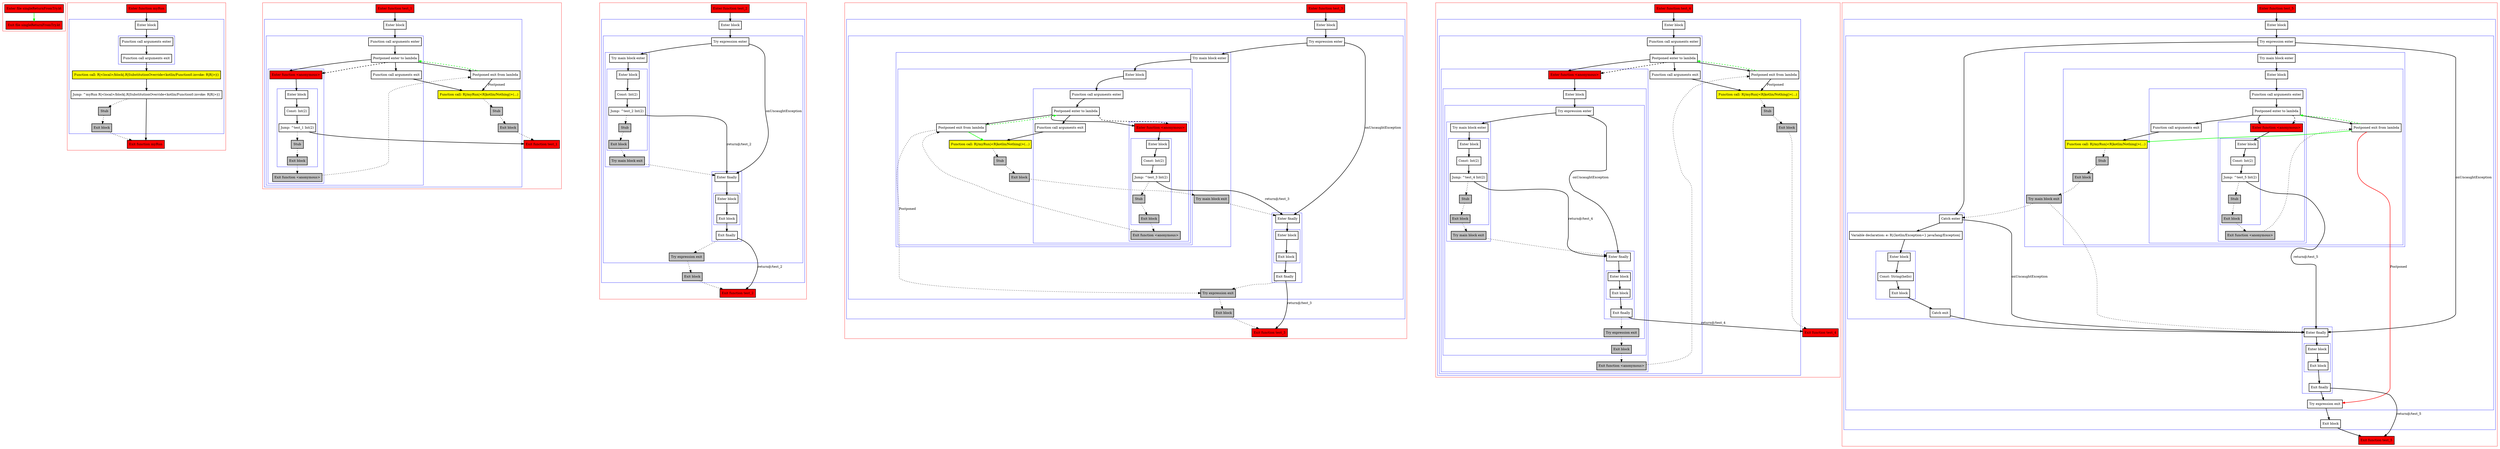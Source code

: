 digraph singleReturnFromTry_kt {
    graph [nodesep=3]
    node [shape=box penwidth=2]
    edge [penwidth=2]

    subgraph cluster_0 {
        color=red
        0 [label="Enter file singleReturnFromTry.kt" style="filled" fillcolor=red];
        1 [label="Exit file singleReturnFromTry.kt" style="filled" fillcolor=red];
    }
    0 -> {1} [color=green];

    subgraph cluster_1 {
        color=red
        2 [label="Enter function myRun" style="filled" fillcolor=red];
        subgraph cluster_2 {
            color=blue
            3 [label="Enter block"];
            subgraph cluster_3 {
                color=blue
                4 [label="Function call arguments enter"];
                5 [label="Function call arguments exit"];
            }
            6 [label="Function call: R|<local>/block|.R|SubstitutionOverride<kotlin/Function0.invoke: R|R|>|()" style="filled" fillcolor=yellow];
            7 [label="Jump: ^myRun R|<local>/block|.R|SubstitutionOverride<kotlin/Function0.invoke: R|R|>|()"];
            8 [label="Stub" style="filled" fillcolor=gray];
            9 [label="Exit block" style="filled" fillcolor=gray];
        }
        10 [label="Exit function myRun" style="filled" fillcolor=red];
    }
    2 -> {3};
    3 -> {4};
    4 -> {5};
    5 -> {6};
    6 -> {7};
    7 -> {10};
    7 -> {8} [style=dotted];
    8 -> {9} [style=dotted];
    9 -> {10} [style=dotted];

    subgraph cluster_4 {
        color=red
        11 [label="Enter function test_1" style="filled" fillcolor=red];
        subgraph cluster_5 {
            color=blue
            12 [label="Enter block"];
            subgraph cluster_6 {
                color=blue
                13 [label="Function call arguments enter"];
                14 [label="Postponed enter to lambda"];
                subgraph cluster_7 {
                    color=blue
                    15 [label="Enter function <anonymous>" style="filled" fillcolor=red];
                    subgraph cluster_8 {
                        color=blue
                        16 [label="Enter block"];
                        17 [label="Const: Int(2)"];
                        18 [label="Jump: ^test_1 Int(2)"];
                        19 [label="Stub" style="filled" fillcolor=gray];
                        20 [label="Exit block" style="filled" fillcolor=gray];
                    }
                    21 [label="Exit function <anonymous>" style="filled" fillcolor=gray];
                }
                22 [label="Function call arguments exit"];
            }
            23 [label="Postponed exit from lambda"];
            24 [label="Function call: R|/myRun|<R|kotlin/Nothing|>(...)" style="filled" fillcolor=yellow];
            25 [label="Stub" style="filled" fillcolor=gray];
            26 [label="Exit block" style="filled" fillcolor=gray];
        }
        27 [label="Exit function test_1" style="filled" fillcolor=red];
    }
    11 -> {12};
    12 -> {13};
    13 -> {14};
    14 -> {15 22 23};
    14 -> {15} [style=dashed];
    15 -> {16};
    16 -> {17};
    17 -> {18};
    18 -> {27};
    18 -> {19} [style=dotted];
    19 -> {20} [style=dotted];
    20 -> {21} [style=dotted];
    21 -> {23} [style=dotted];
    22 -> {24};
    23 -> {14} [color=green style=dashed];
    23 -> {24} [label="Postponed"];
    24 -> {25} [style=dotted];
    25 -> {26} [style=dotted];
    26 -> {27} [style=dotted];

    subgraph cluster_9 {
        color=red
        28 [label="Enter function test_2" style="filled" fillcolor=red];
        subgraph cluster_10 {
            color=blue
            29 [label="Enter block"];
            subgraph cluster_11 {
                color=blue
                30 [label="Try expression enter"];
                subgraph cluster_12 {
                    color=blue
                    31 [label="Try main block enter"];
                    subgraph cluster_13 {
                        color=blue
                        32 [label="Enter block"];
                        33 [label="Const: Int(2)"];
                        34 [label="Jump: ^test_2 Int(2)"];
                        35 [label="Stub" style="filled" fillcolor=gray];
                        36 [label="Exit block" style="filled" fillcolor=gray];
                    }
                    37 [label="Try main block exit" style="filled" fillcolor=gray];
                }
                subgraph cluster_14 {
                    color=blue
                    38 [label="Enter finally"];
                    subgraph cluster_15 {
                        color=blue
                        39 [label="Enter block"];
                        40 [label="Exit block"];
                    }
                    41 [label="Exit finally"];
                }
                42 [label="Try expression exit" style="filled" fillcolor=gray];
            }
            43 [label="Exit block" style="filled" fillcolor=gray];
        }
        44 [label="Exit function test_2" style="filled" fillcolor=red];
    }
    28 -> {29};
    29 -> {30};
    30 -> {31};
    30 -> {38} [label="onUncaughtException"];
    31 -> {32};
    32 -> {33};
    33 -> {34};
    34 -> {38} [label="return@/test_2"];
    34 -> {35} [style=dotted];
    35 -> {36} [style=dotted];
    36 -> {37} [style=dotted];
    37 -> {38} [style=dotted];
    38 -> {39};
    39 -> {40};
    40 -> {41};
    41 -> {44} [label="return@/test_2"];
    41 -> {42} [style=dotted];
    42 -> {43} [style=dotted];
    43 -> {44} [style=dotted];

    subgraph cluster_16 {
        color=red
        45 [label="Enter function test_3" style="filled" fillcolor=red];
        subgraph cluster_17 {
            color=blue
            46 [label="Enter block"];
            subgraph cluster_18 {
                color=blue
                47 [label="Try expression enter"];
                subgraph cluster_19 {
                    color=blue
                    48 [label="Try main block enter"];
                    subgraph cluster_20 {
                        color=blue
                        49 [label="Enter block"];
                        subgraph cluster_21 {
                            color=blue
                            50 [label="Function call arguments enter"];
                            51 [label="Postponed enter to lambda"];
                            subgraph cluster_22 {
                                color=blue
                                52 [label="Enter function <anonymous>" style="filled" fillcolor=red];
                                subgraph cluster_23 {
                                    color=blue
                                    53 [label="Enter block"];
                                    54 [label="Const: Int(2)"];
                                    55 [label="Jump: ^test_3 Int(2)"];
                                    56 [label="Stub" style="filled" fillcolor=gray];
                                    57 [label="Exit block" style="filled" fillcolor=gray];
                                }
                                58 [label="Exit function <anonymous>" style="filled" fillcolor=gray];
                            }
                            59 [label="Function call arguments exit"];
                        }
                        60 [label="Postponed exit from lambda"];
                        61 [label="Function call: R|/myRun|<R|kotlin/Nothing|>(...)" style="filled" fillcolor=yellow];
                        62 [label="Stub" style="filled" fillcolor=gray];
                        63 [label="Exit block" style="filled" fillcolor=gray];
                    }
                    64 [label="Try main block exit" style="filled" fillcolor=gray];
                }
                subgraph cluster_24 {
                    color=blue
                    65 [label="Enter finally"];
                    subgraph cluster_25 {
                        color=blue
                        66 [label="Enter block"];
                        67 [label="Exit block"];
                    }
                    68 [label="Exit finally"];
                }
                69 [label="Try expression exit" style="filled" fillcolor=gray];
            }
            70 [label="Exit block" style="filled" fillcolor=gray];
        }
        71 [label="Exit function test_3" style="filled" fillcolor=red];
    }
    45 -> {46};
    46 -> {47};
    47 -> {48};
    47 -> {65} [label="onUncaughtException"];
    48 -> {49};
    49 -> {50};
    50 -> {51};
    51 -> {52 59 60};
    51 -> {52} [style=dashed];
    52 -> {53};
    53 -> {54};
    54 -> {55};
    55 -> {65} [label="return@/test_3"];
    55 -> {56} [style=dotted];
    56 -> {57} [style=dotted];
    57 -> {58} [style=dotted];
    58 -> {60} [style=dotted];
    59 -> {61};
    60 -> {51} [color=green style=dashed];
    60 -> {61} [color=green];
    60 -> {69} [style=dotted label="Postponed"];
    61 -> {62} [style=dotted];
    62 -> {63} [style=dotted];
    63 -> {64} [style=dotted];
    64 -> {65} [style=dotted];
    65 -> {66};
    66 -> {67};
    67 -> {68};
    68 -> {71} [label="return@/test_3"];
    68 -> {69} [style=dotted];
    69 -> {70} [style=dotted];
    70 -> {71} [style=dotted];

    subgraph cluster_26 {
        color=red
        72 [label="Enter function test_4" style="filled" fillcolor=red];
        subgraph cluster_27 {
            color=blue
            73 [label="Enter block"];
            subgraph cluster_28 {
                color=blue
                74 [label="Function call arguments enter"];
                75 [label="Postponed enter to lambda"];
                subgraph cluster_29 {
                    color=blue
                    76 [label="Enter function <anonymous>" style="filled" fillcolor=red];
                    subgraph cluster_30 {
                        color=blue
                        77 [label="Enter block"];
                        subgraph cluster_31 {
                            color=blue
                            78 [label="Try expression enter"];
                            subgraph cluster_32 {
                                color=blue
                                79 [label="Try main block enter"];
                                subgraph cluster_33 {
                                    color=blue
                                    80 [label="Enter block"];
                                    81 [label="Const: Int(2)"];
                                    82 [label="Jump: ^test_4 Int(2)"];
                                    83 [label="Stub" style="filled" fillcolor=gray];
                                    84 [label="Exit block" style="filled" fillcolor=gray];
                                }
                                85 [label="Try main block exit" style="filled" fillcolor=gray];
                            }
                            subgraph cluster_34 {
                                color=blue
                                86 [label="Enter finally"];
                                subgraph cluster_35 {
                                    color=blue
                                    87 [label="Enter block"];
                                    88 [label="Exit block"];
                                }
                                89 [label="Exit finally"];
                            }
                            90 [label="Try expression exit" style="filled" fillcolor=gray];
                        }
                        91 [label="Exit block" style="filled" fillcolor=gray];
                    }
                    92 [label="Exit function <anonymous>" style="filled" fillcolor=gray];
                }
                93 [label="Function call arguments exit"];
            }
            94 [label="Postponed exit from lambda"];
            95 [label="Function call: R|/myRun|<R|kotlin/Nothing|>(...)" style="filled" fillcolor=yellow];
            96 [label="Stub" style="filled" fillcolor=gray];
            97 [label="Exit block" style="filled" fillcolor=gray];
        }
        98 [label="Exit function test_4" style="filled" fillcolor=red];
    }
    72 -> {73};
    73 -> {74};
    74 -> {75};
    75 -> {76 93 94};
    75 -> {76} [style=dashed];
    76 -> {77};
    77 -> {78};
    78 -> {79};
    78 -> {86} [label="onUncaughtException"];
    79 -> {80};
    80 -> {81};
    81 -> {82};
    82 -> {86} [label="return@/test_4"];
    82 -> {83} [style=dotted];
    83 -> {84} [style=dotted];
    84 -> {85} [style=dotted];
    85 -> {86} [style=dotted];
    86 -> {87};
    87 -> {88};
    88 -> {89};
    89 -> {98} [label="return@/test_4"];
    89 -> {90} [style=dotted];
    90 -> {91} [style=dotted];
    91 -> {92} [style=dotted];
    92 -> {94} [style=dotted];
    93 -> {95};
    94 -> {75} [color=green style=dashed];
    94 -> {95} [label="Postponed"];
    95 -> {96} [style=dotted];
    96 -> {97} [style=dotted];
    97 -> {98} [style=dotted];

    subgraph cluster_36 {
        color=red
        99 [label="Enter function test_5" style="filled" fillcolor=red];
        subgraph cluster_37 {
            color=blue
            100 [label="Enter block"];
            subgraph cluster_38 {
                color=blue
                101 [label="Try expression enter"];
                subgraph cluster_39 {
                    color=blue
                    102 [label="Try main block enter"];
                    subgraph cluster_40 {
                        color=blue
                        103 [label="Enter block"];
                        subgraph cluster_41 {
                            color=blue
                            104 [label="Function call arguments enter"];
                            105 [label="Postponed enter to lambda"];
                            subgraph cluster_42 {
                                color=blue
                                106 [label="Enter function <anonymous>" style="filled" fillcolor=red];
                                subgraph cluster_43 {
                                    color=blue
                                    107 [label="Enter block"];
                                    108 [label="Const: Int(2)"];
                                    109 [label="Jump: ^test_5 Int(2)"];
                                    110 [label="Stub" style="filled" fillcolor=gray];
                                    111 [label="Exit block" style="filled" fillcolor=gray];
                                }
                                112 [label="Exit function <anonymous>" style="filled" fillcolor=gray];
                            }
                            113 [label="Function call arguments exit"];
                        }
                        114 [label="Postponed exit from lambda"];
                        115 [label="Function call: R|/myRun|<R|kotlin/Nothing|>(...)" style="filled" fillcolor=yellow];
                        116 [label="Stub" style="filled" fillcolor=gray];
                        117 [label="Exit block" style="filled" fillcolor=gray];
                    }
                    118 [label="Try main block exit" style="filled" fillcolor=gray];
                }
                subgraph cluster_44 {
                    color=blue
                    119 [label="Catch enter"];
                    120 [label="Variable declaration: e: R|{kotlin/Exception=} java/lang/Exception|"];
                    subgraph cluster_45 {
                        color=blue
                        121 [label="Enter block"];
                        122 [label="Const: String(hello)"];
                        123 [label="Exit block"];
                    }
                    124 [label="Catch exit"];
                }
                subgraph cluster_46 {
                    color=blue
                    125 [label="Enter finally"];
                    subgraph cluster_47 {
                        color=blue
                        126 [label="Enter block"];
                        127 [label="Exit block"];
                    }
                    128 [label="Exit finally"];
                }
                129 [label="Try expression exit"];
            }
            130 [label="Exit block"];
        }
        131 [label="Exit function test_5" style="filled" fillcolor=red];
    }
    99 -> {100};
    100 -> {101};
    101 -> {102 119};
    101 -> {125} [label="onUncaughtException"];
    102 -> {103};
    103 -> {104};
    104 -> {105};
    105 -> {106 113 114};
    105 -> {106} [style=dashed];
    106 -> {107};
    107 -> {108};
    108 -> {109};
    109 -> {125} [label="return@/test_5"];
    109 -> {110} [style=dotted];
    110 -> {111} [style=dotted];
    111 -> {112} [style=dotted];
    112 -> {114} [style=dotted];
    113 -> {115};
    114 -> {105} [color=green style=dashed];
    114 -> {115} [color=green];
    114 -> {129} [color=red label="Postponed"];
    115 -> {116} [style=dotted];
    116 -> {117} [style=dotted];
    117 -> {118} [style=dotted];
    118 -> {119 125} [style=dotted];
    119 -> {120};
    119 -> {125} [label="onUncaughtException"];
    120 -> {121};
    121 -> {122};
    122 -> {123};
    123 -> {124};
    124 -> {125};
    125 -> {126};
    126 -> {127};
    127 -> {128};
    128 -> {129};
    128 -> {131} [label="return@/test_5"];
    129 -> {130};
    130 -> {131};

}
